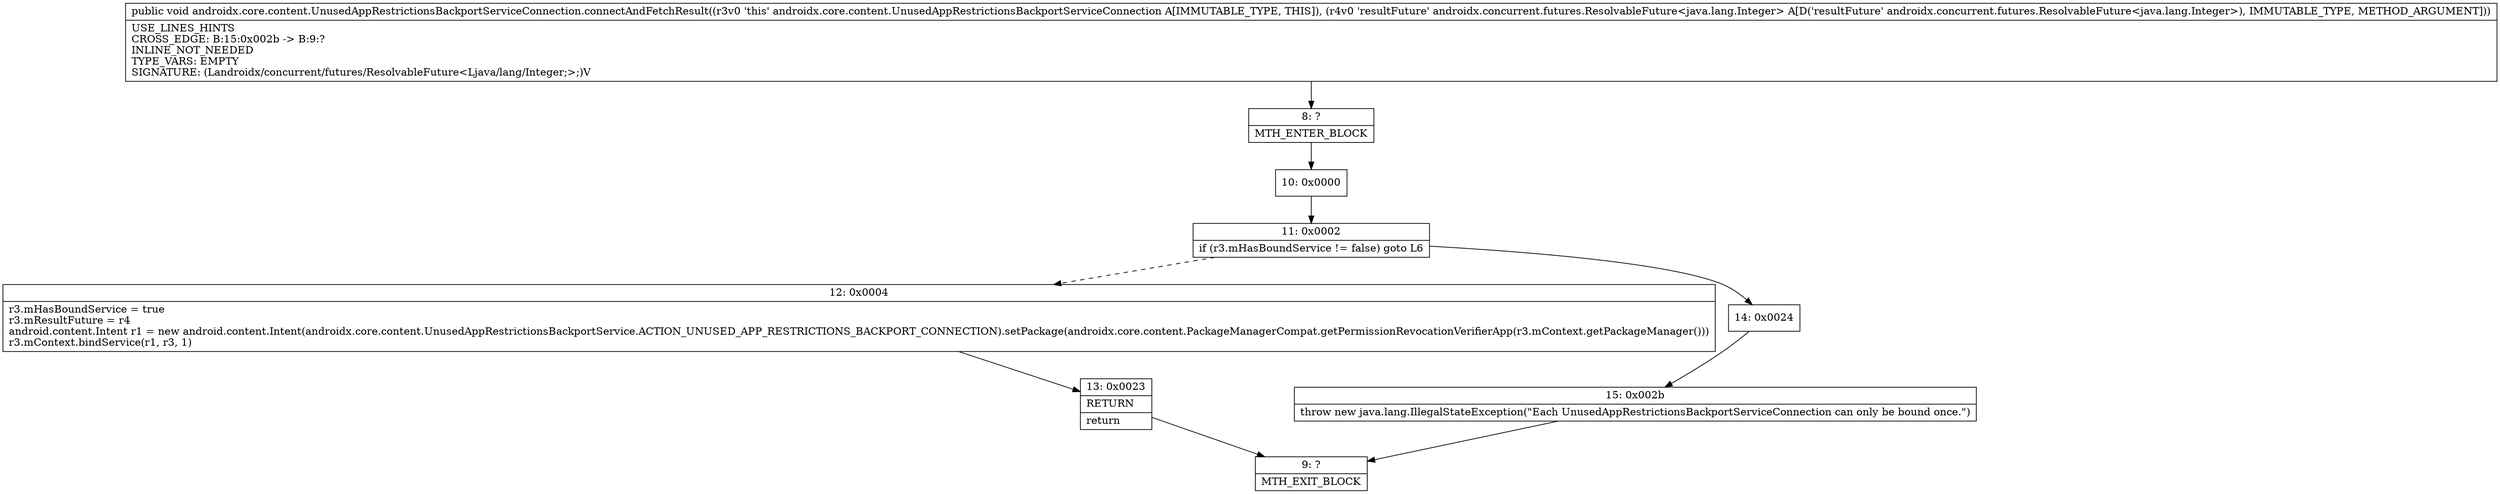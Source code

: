 digraph "CFG forandroidx.core.content.UnusedAppRestrictionsBackportServiceConnection.connectAndFetchResult(Landroidx\/concurrent\/futures\/ResolvableFuture;)V" {
Node_8 [shape=record,label="{8\:\ ?|MTH_ENTER_BLOCK\l}"];
Node_10 [shape=record,label="{10\:\ 0x0000}"];
Node_11 [shape=record,label="{11\:\ 0x0002|if (r3.mHasBoundService != false) goto L6\l}"];
Node_12 [shape=record,label="{12\:\ 0x0004|r3.mHasBoundService = true\lr3.mResultFuture = r4\landroid.content.Intent r1 = new android.content.Intent(androidx.core.content.UnusedAppRestrictionsBackportService.ACTION_UNUSED_APP_RESTRICTIONS_BACKPORT_CONNECTION).setPackage(androidx.core.content.PackageManagerCompat.getPermissionRevocationVerifierApp(r3.mContext.getPackageManager()))\lr3.mContext.bindService(r1, r3, 1)\l}"];
Node_13 [shape=record,label="{13\:\ 0x0023|RETURN\l|return\l}"];
Node_9 [shape=record,label="{9\:\ ?|MTH_EXIT_BLOCK\l}"];
Node_14 [shape=record,label="{14\:\ 0x0024}"];
Node_15 [shape=record,label="{15\:\ 0x002b|throw new java.lang.IllegalStateException(\"Each UnusedAppRestrictionsBackportServiceConnection can only be bound once.\")\l}"];
MethodNode[shape=record,label="{public void androidx.core.content.UnusedAppRestrictionsBackportServiceConnection.connectAndFetchResult((r3v0 'this' androidx.core.content.UnusedAppRestrictionsBackportServiceConnection A[IMMUTABLE_TYPE, THIS]), (r4v0 'resultFuture' androidx.concurrent.futures.ResolvableFuture\<java.lang.Integer\> A[D('resultFuture' androidx.concurrent.futures.ResolvableFuture\<java.lang.Integer\>), IMMUTABLE_TYPE, METHOD_ARGUMENT]))  | USE_LINES_HINTS\lCROSS_EDGE: B:15:0x002b \-\> B:9:?\lINLINE_NOT_NEEDED\lTYPE_VARS: EMPTY\lSIGNATURE: (Landroidx\/concurrent\/futures\/ResolvableFuture\<Ljava\/lang\/Integer;\>;)V\l}"];
MethodNode -> Node_8;Node_8 -> Node_10;
Node_10 -> Node_11;
Node_11 -> Node_12[style=dashed];
Node_11 -> Node_14;
Node_12 -> Node_13;
Node_13 -> Node_9;
Node_14 -> Node_15;
Node_15 -> Node_9;
}

